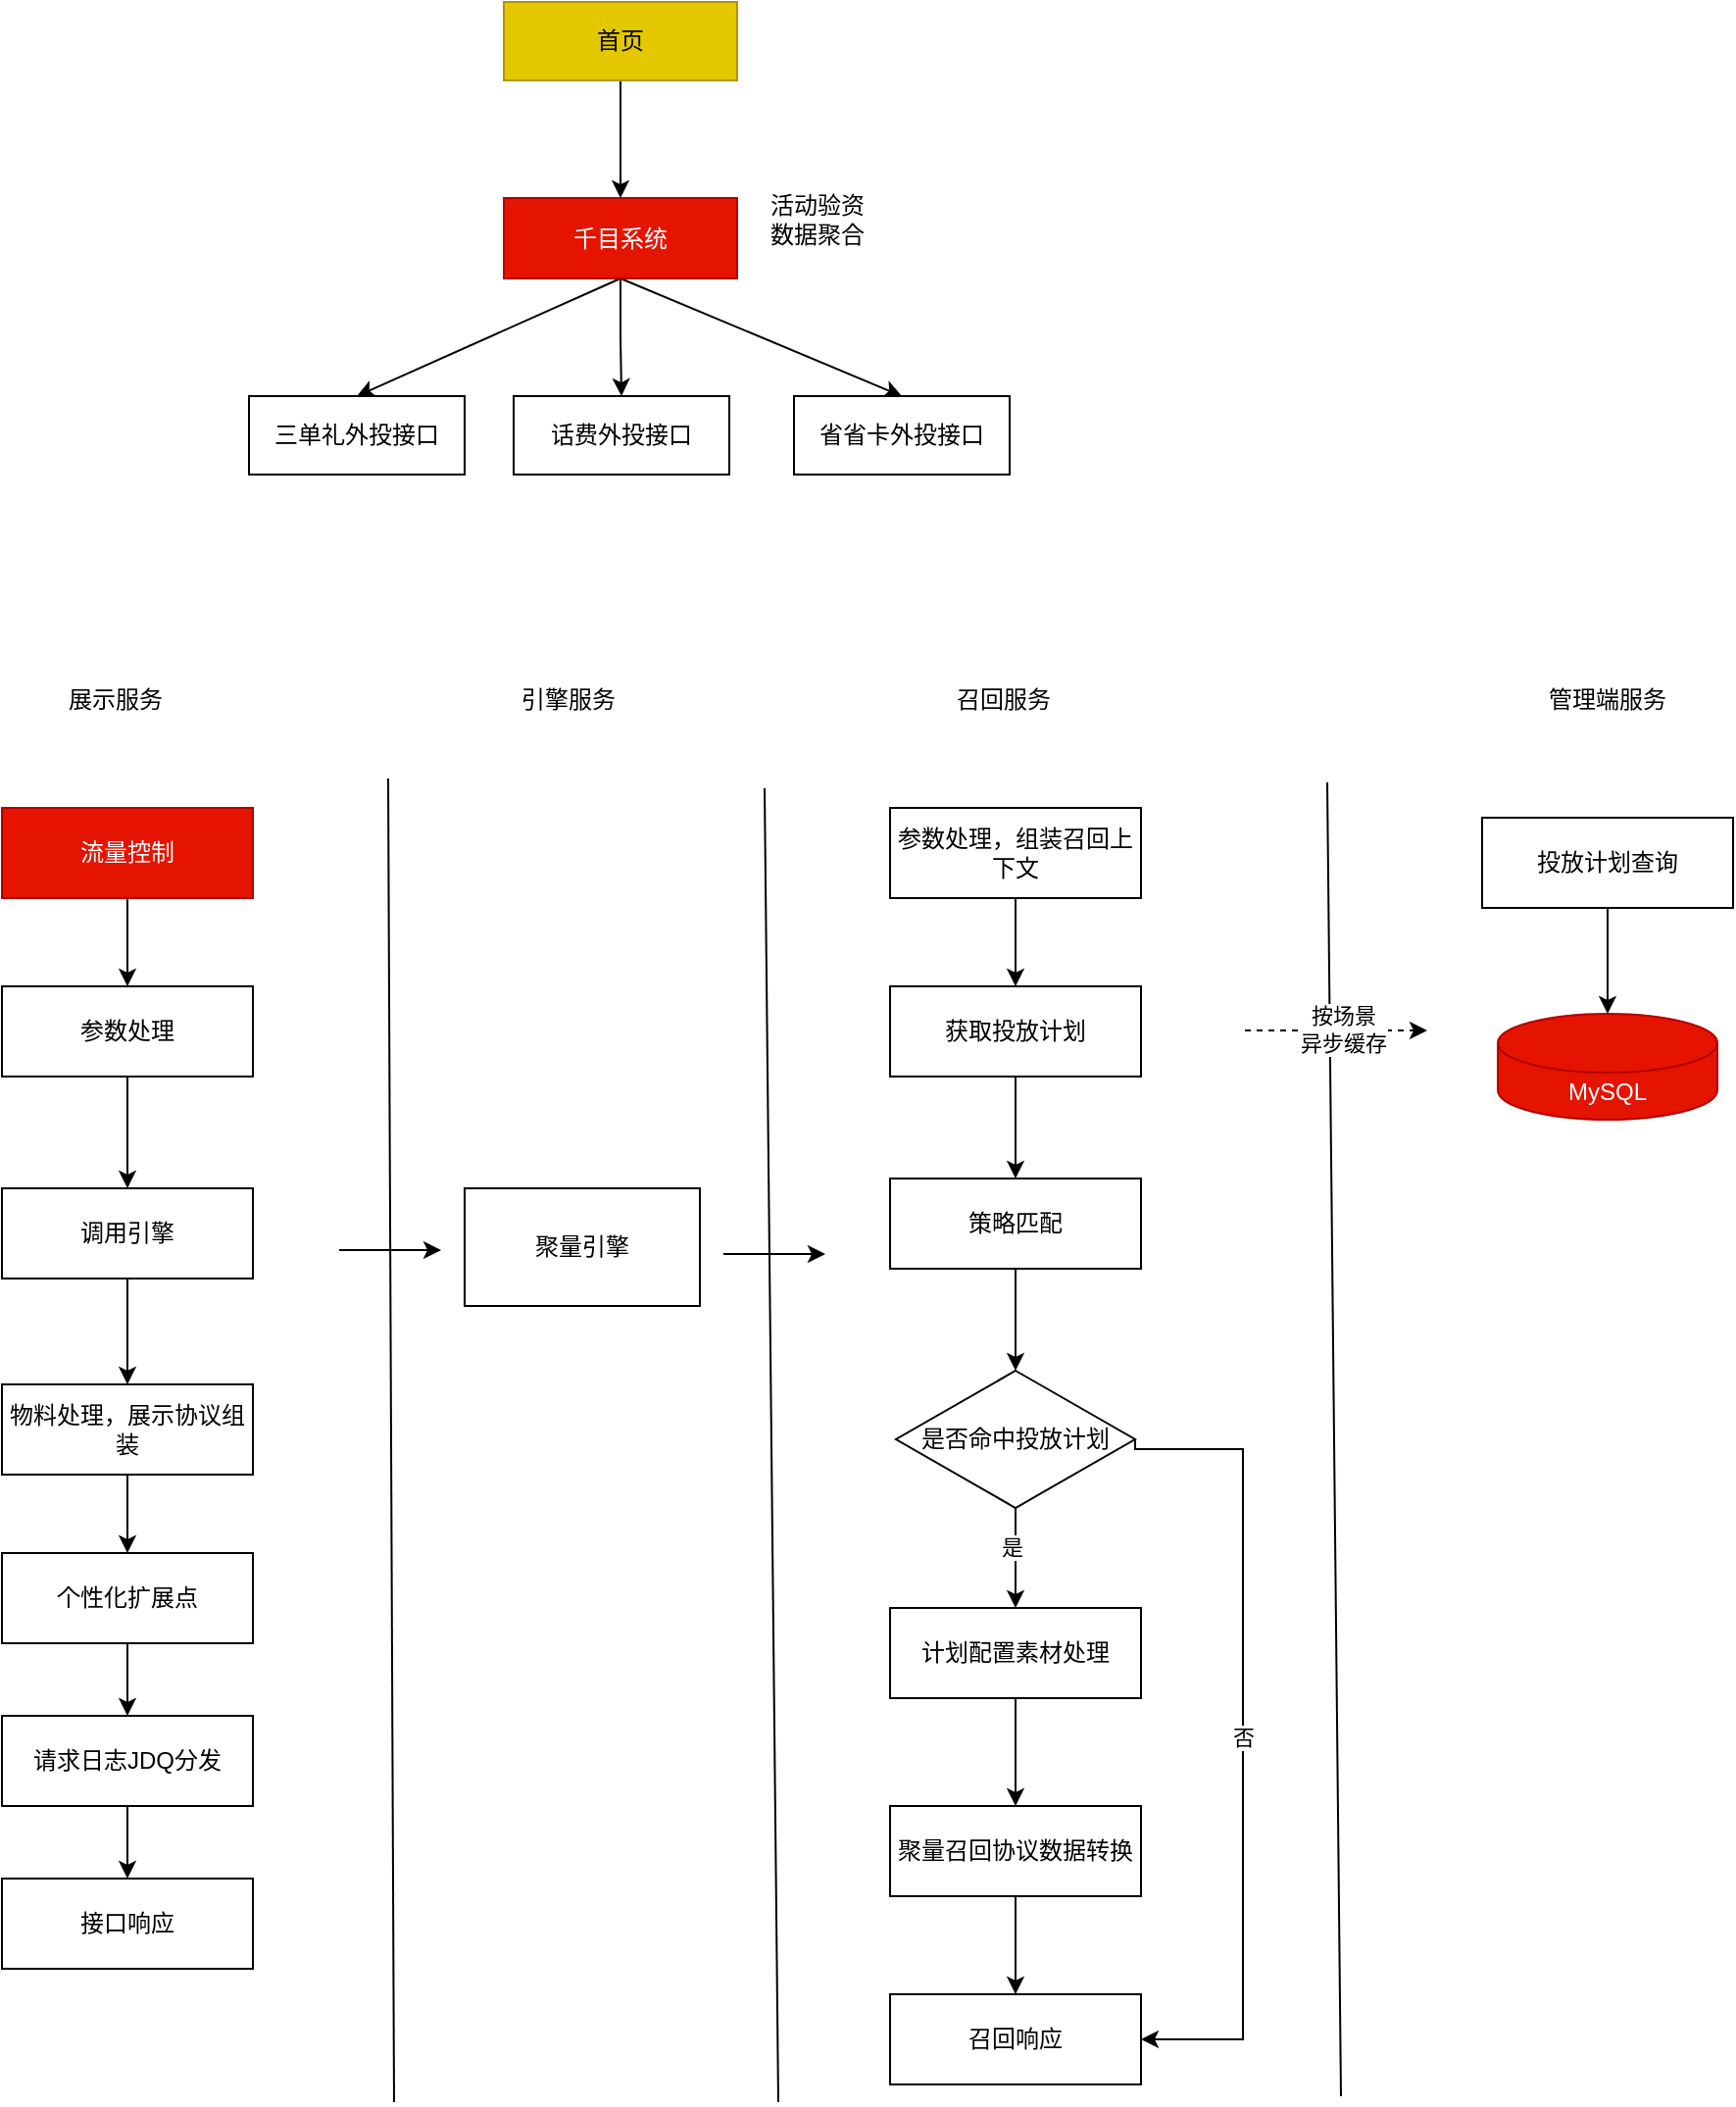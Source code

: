 <mxfile version="21.1.4" type="github">
  <diagram name="第 1 页" id="cTXhzEJ9n4TDVEFNR6YO">
    <mxGraphModel dx="1306" dy="798" grid="0" gridSize="10" guides="1" tooltips="1" connect="1" arrows="1" fold="1" page="1" pageScale="1" pageWidth="827" pageHeight="1169" math="0" shadow="0">
      <root>
        <mxCell id="0" />
        <mxCell id="1" parent="0" />
        <mxCell id="Xtmy36vnMTvoriy4tiQI-6" value="" style="edgeStyle=orthogonalEdgeStyle;rounded=0;orthogonalLoop=1;jettySize=auto;html=1;" edge="1" parent="1" source="Xtmy36vnMTvoriy4tiQI-1" target="Xtmy36vnMTvoriy4tiQI-2">
          <mxGeometry relative="1" as="geometry" />
        </mxCell>
        <mxCell id="Xtmy36vnMTvoriy4tiQI-1" value="首页" style="rounded=0;whiteSpace=wrap;html=1;fillColor=#e3c800;strokeColor=#B09500;fontColor=#000000;" vertex="1" parent="1">
          <mxGeometry x="310" y="339" width="119" height="40" as="geometry" />
        </mxCell>
        <mxCell id="Xtmy36vnMTvoriy4tiQI-7" value="" style="edgeStyle=orthogonalEdgeStyle;rounded=0;orthogonalLoop=1;jettySize=auto;html=1;" edge="1" parent="1" source="Xtmy36vnMTvoriy4tiQI-2" target="Xtmy36vnMTvoriy4tiQI-4">
          <mxGeometry relative="1" as="geometry" />
        </mxCell>
        <mxCell id="Xtmy36vnMTvoriy4tiQI-8" style="rounded=0;orthogonalLoop=1;jettySize=auto;html=1;exitX=0.5;exitY=1;exitDx=0;exitDy=0;entryX=0.5;entryY=0;entryDx=0;entryDy=0;" edge="1" parent="1" source="Xtmy36vnMTvoriy4tiQI-2" target="Xtmy36vnMTvoriy4tiQI-3">
          <mxGeometry relative="1" as="geometry" />
        </mxCell>
        <mxCell id="Xtmy36vnMTvoriy4tiQI-9" style="rounded=0;orthogonalLoop=1;jettySize=auto;html=1;exitX=0.5;exitY=1;exitDx=0;exitDy=0;entryX=0.5;entryY=0;entryDx=0;entryDy=0;" edge="1" parent="1" source="Xtmy36vnMTvoriy4tiQI-2" target="Xtmy36vnMTvoriy4tiQI-5">
          <mxGeometry relative="1" as="geometry" />
        </mxCell>
        <mxCell id="Xtmy36vnMTvoriy4tiQI-2" value="千目系统" style="rounded=0;whiteSpace=wrap;html=1;fillColor=#e51400;strokeColor=#B20000;fontColor=#ffffff;" vertex="1" parent="1">
          <mxGeometry x="310" y="439" width="119" height="41" as="geometry" />
        </mxCell>
        <mxCell id="Xtmy36vnMTvoriy4tiQI-3" value="三单礼外投接口" style="rounded=0;whiteSpace=wrap;html=1;" vertex="1" parent="1">
          <mxGeometry x="180" y="540" width="110" height="40" as="geometry" />
        </mxCell>
        <mxCell id="Xtmy36vnMTvoriy4tiQI-4" value="话费外投接口" style="rounded=0;whiteSpace=wrap;html=1;" vertex="1" parent="1">
          <mxGeometry x="315" y="540" width="110" height="40" as="geometry" />
        </mxCell>
        <mxCell id="Xtmy36vnMTvoriy4tiQI-5" value="省省卡外投接口" style="rounded=0;whiteSpace=wrap;html=1;" vertex="1" parent="1">
          <mxGeometry x="458" y="540" width="110" height="40" as="geometry" />
        </mxCell>
        <mxCell id="Xtmy36vnMTvoriy4tiQI-10" value="活动验资&lt;br&gt;数据聚合" style="text;html=1;strokeColor=none;fillColor=none;align=center;verticalAlign=middle;whiteSpace=wrap;rounded=0;" vertex="1" parent="1">
          <mxGeometry x="440" y="435" width="60" height="30" as="geometry" />
        </mxCell>
        <mxCell id="Xtmy36vnMTvoriy4tiQI-16" value="" style="edgeStyle=orthogonalEdgeStyle;rounded=0;orthogonalLoop=1;jettySize=auto;html=1;" edge="1" parent="1" source="Xtmy36vnMTvoriy4tiQI-12" target="Xtmy36vnMTvoriy4tiQI-13">
          <mxGeometry relative="1" as="geometry" />
        </mxCell>
        <mxCell id="Xtmy36vnMTvoriy4tiQI-12" value="参数处理，组装召回上下文" style="rounded=0;whiteSpace=wrap;html=1;" vertex="1" parent="1">
          <mxGeometry x="507" y="750" width="128" height="46" as="geometry" />
        </mxCell>
        <mxCell id="Xtmy36vnMTvoriy4tiQI-18" value="" style="edgeStyle=orthogonalEdgeStyle;rounded=0;orthogonalLoop=1;jettySize=auto;html=1;" edge="1" parent="1" source="Xtmy36vnMTvoriy4tiQI-13" target="Xtmy36vnMTvoriy4tiQI-17">
          <mxGeometry relative="1" as="geometry" />
        </mxCell>
        <mxCell id="Xtmy36vnMTvoriy4tiQI-13" value="获取投放计划" style="rounded=0;whiteSpace=wrap;html=1;" vertex="1" parent="1">
          <mxGeometry x="507" y="841" width="128" height="46" as="geometry" />
        </mxCell>
        <mxCell id="Xtmy36vnMTvoriy4tiQI-14" value="" style="endArrow=none;html=1;rounded=0;" edge="1" parent="1">
          <mxGeometry width="50" height="50" relative="1" as="geometry">
            <mxPoint x="450" y="1410" as="sourcePoint" />
            <mxPoint x="443" y="740" as="targetPoint" />
          </mxGeometry>
        </mxCell>
        <mxCell id="Xtmy36vnMTvoriy4tiQI-15" value="" style="endArrow=none;html=1;rounded=0;" edge="1" parent="1">
          <mxGeometry width="50" height="50" relative="1" as="geometry">
            <mxPoint x="254" y="1410" as="sourcePoint" />
            <mxPoint x="251" y="735" as="targetPoint" />
          </mxGeometry>
        </mxCell>
        <mxCell id="Xtmy36vnMTvoriy4tiQI-53" value="" style="edgeStyle=orthogonalEdgeStyle;rounded=0;orthogonalLoop=1;jettySize=auto;html=1;" edge="1" parent="1" source="Xtmy36vnMTvoriy4tiQI-17" target="Xtmy36vnMTvoriy4tiQI-52">
          <mxGeometry relative="1" as="geometry" />
        </mxCell>
        <mxCell id="Xtmy36vnMTvoriy4tiQI-17" value="策略匹配" style="rounded=0;whiteSpace=wrap;html=1;" vertex="1" parent="1">
          <mxGeometry x="507" y="939" width="128" height="46" as="geometry" />
        </mxCell>
        <mxCell id="Xtmy36vnMTvoriy4tiQI-19" value="" style="edgeStyle=orthogonalEdgeStyle;rounded=0;orthogonalLoop=1;jettySize=auto;html=1;" edge="1" parent="1" source="Xtmy36vnMTvoriy4tiQI-20" target="Xtmy36vnMTvoriy4tiQI-22">
          <mxGeometry relative="1" as="geometry" />
        </mxCell>
        <mxCell id="Xtmy36vnMTvoriy4tiQI-20" value="参数处理" style="rounded=0;whiteSpace=wrap;html=1;" vertex="1" parent="1">
          <mxGeometry x="54" y="841" width="128" height="46" as="geometry" />
        </mxCell>
        <mxCell id="Xtmy36vnMTvoriy4tiQI-21" value="" style="edgeStyle=orthogonalEdgeStyle;rounded=0;orthogonalLoop=1;jettySize=auto;html=1;" edge="1" parent="1" source="Xtmy36vnMTvoriy4tiQI-22" target="Xtmy36vnMTvoriy4tiQI-23">
          <mxGeometry relative="1" as="geometry" />
        </mxCell>
        <mxCell id="Xtmy36vnMTvoriy4tiQI-22" value="调用引擎" style="rounded=0;whiteSpace=wrap;html=1;" vertex="1" parent="1">
          <mxGeometry x="54" y="944" width="128" height="46" as="geometry" />
        </mxCell>
        <mxCell id="Xtmy36vnMTvoriy4tiQI-31" value="" style="edgeStyle=orthogonalEdgeStyle;rounded=0;orthogonalLoop=1;jettySize=auto;html=1;" edge="1" parent="1" source="Xtmy36vnMTvoriy4tiQI-23" target="Xtmy36vnMTvoriy4tiQI-30">
          <mxGeometry relative="1" as="geometry" />
        </mxCell>
        <mxCell id="Xtmy36vnMTvoriy4tiQI-23" value="物料处理，展示协议组装" style="rounded=0;whiteSpace=wrap;html=1;" vertex="1" parent="1">
          <mxGeometry x="54" y="1044" width="128" height="46" as="geometry" />
        </mxCell>
        <mxCell id="Xtmy36vnMTvoriy4tiQI-24" value="聚量引擎" style="rounded=0;whiteSpace=wrap;html=1;" vertex="1" parent="1">
          <mxGeometry x="290" y="944" width="120" height="60" as="geometry" />
        </mxCell>
        <mxCell id="Xtmy36vnMTvoriy4tiQI-25" value="" style="endArrow=classic;html=1;rounded=0;" edge="1" parent="1">
          <mxGeometry width="50" height="50" relative="1" as="geometry">
            <mxPoint x="226" y="975.5" as="sourcePoint" />
            <mxPoint x="278" y="975.5" as="targetPoint" />
          </mxGeometry>
        </mxCell>
        <mxCell id="Xtmy36vnMTvoriy4tiQI-26" value="" style="endArrow=classic;html=1;rounded=0;" edge="1" parent="1">
          <mxGeometry width="50" height="50" relative="1" as="geometry">
            <mxPoint x="422" y="977.5" as="sourcePoint" />
            <mxPoint x="474" y="977.5" as="targetPoint" />
          </mxGeometry>
        </mxCell>
        <mxCell id="Xtmy36vnMTvoriy4tiQI-29" value="" style="edgeStyle=orthogonalEdgeStyle;rounded=0;orthogonalLoop=1;jettySize=auto;html=1;" edge="1" parent="1" source="Xtmy36vnMTvoriy4tiQI-28" target="Xtmy36vnMTvoriy4tiQI-20">
          <mxGeometry relative="1" as="geometry" />
        </mxCell>
        <mxCell id="Xtmy36vnMTvoriy4tiQI-28" value="流量控制" style="rounded=0;whiteSpace=wrap;html=1;fillColor=#e51400;fontColor=#ffffff;strokeColor=#B20000;" vertex="1" parent="1">
          <mxGeometry x="54" y="750" width="128" height="46" as="geometry" />
        </mxCell>
        <mxCell id="Xtmy36vnMTvoriy4tiQI-33" value="" style="edgeStyle=orthogonalEdgeStyle;rounded=0;orthogonalLoop=1;jettySize=auto;html=1;" edge="1" parent="1" source="Xtmy36vnMTvoriy4tiQI-30" target="Xtmy36vnMTvoriy4tiQI-32">
          <mxGeometry relative="1" as="geometry" />
        </mxCell>
        <mxCell id="Xtmy36vnMTvoriy4tiQI-30" value="个性化扩展点" style="rounded=0;whiteSpace=wrap;html=1;" vertex="1" parent="1">
          <mxGeometry x="54" y="1130" width="128" height="46" as="geometry" />
        </mxCell>
        <mxCell id="Xtmy36vnMTvoriy4tiQI-35" value="" style="edgeStyle=orthogonalEdgeStyle;rounded=0;orthogonalLoop=1;jettySize=auto;html=1;" edge="1" parent="1" source="Xtmy36vnMTvoriy4tiQI-32" target="Xtmy36vnMTvoriy4tiQI-34">
          <mxGeometry relative="1" as="geometry" />
        </mxCell>
        <mxCell id="Xtmy36vnMTvoriy4tiQI-32" value="请求日志JDQ分发" style="rounded=0;whiteSpace=wrap;html=1;" vertex="1" parent="1">
          <mxGeometry x="54" y="1213" width="128" height="46" as="geometry" />
        </mxCell>
        <mxCell id="Xtmy36vnMTvoriy4tiQI-34" value="接口响应" style="rounded=0;whiteSpace=wrap;html=1;" vertex="1" parent="1">
          <mxGeometry x="54" y="1296" width="128" height="46" as="geometry" />
        </mxCell>
        <mxCell id="Xtmy36vnMTvoriy4tiQI-49" value="" style="edgeStyle=orthogonalEdgeStyle;rounded=0;orthogonalLoop=1;jettySize=auto;html=1;" edge="1" parent="1" source="Xtmy36vnMTvoriy4tiQI-45" target="Xtmy36vnMTvoriy4tiQI-48">
          <mxGeometry relative="1" as="geometry" />
        </mxCell>
        <mxCell id="Xtmy36vnMTvoriy4tiQI-45" value="计划配置素材处理" style="rounded=0;whiteSpace=wrap;html=1;" vertex="1" parent="1">
          <mxGeometry x="507" y="1158" width="128" height="46" as="geometry" />
        </mxCell>
        <mxCell id="Xtmy36vnMTvoriy4tiQI-51" value="" style="edgeStyle=orthogonalEdgeStyle;rounded=0;orthogonalLoop=1;jettySize=auto;html=1;" edge="1" parent="1" source="Xtmy36vnMTvoriy4tiQI-48" target="Xtmy36vnMTvoriy4tiQI-50">
          <mxGeometry relative="1" as="geometry" />
        </mxCell>
        <mxCell id="Xtmy36vnMTvoriy4tiQI-48" value="聚量召回协议数据转换" style="rounded=0;whiteSpace=wrap;html=1;" vertex="1" parent="1">
          <mxGeometry x="507" y="1259" width="128" height="46" as="geometry" />
        </mxCell>
        <mxCell id="Xtmy36vnMTvoriy4tiQI-50" value="召回响应" style="rounded=0;whiteSpace=wrap;html=1;" vertex="1" parent="1">
          <mxGeometry x="507" y="1355" width="128" height="46" as="geometry" />
        </mxCell>
        <mxCell id="Xtmy36vnMTvoriy4tiQI-54" value="" style="edgeStyle=orthogonalEdgeStyle;rounded=0;orthogonalLoop=1;jettySize=auto;html=1;" edge="1" parent="1" source="Xtmy36vnMTvoriy4tiQI-52" target="Xtmy36vnMTvoriy4tiQI-45">
          <mxGeometry relative="1" as="geometry" />
        </mxCell>
        <mxCell id="Xtmy36vnMTvoriy4tiQI-56" value="是" style="edgeLabel;html=1;align=center;verticalAlign=middle;resizable=0;points=[];" vertex="1" connectable="0" parent="Xtmy36vnMTvoriy4tiQI-54">
          <mxGeometry x="-0.217" y="1" relative="1" as="geometry">
            <mxPoint x="-3" as="offset" />
          </mxGeometry>
        </mxCell>
        <mxCell id="Xtmy36vnMTvoriy4tiQI-55" value="否" style="edgeStyle=orthogonalEdgeStyle;rounded=0;orthogonalLoop=1;jettySize=auto;html=1;exitX=1;exitY=0.5;exitDx=0;exitDy=0;entryX=1;entryY=0.5;entryDx=0;entryDy=0;" edge="1" parent="1" source="Xtmy36vnMTvoriy4tiQI-52" target="Xtmy36vnMTvoriy4tiQI-50">
          <mxGeometry relative="1" as="geometry">
            <Array as="points">
              <mxPoint x="687" y="1077" />
              <mxPoint x="687" y="1378" />
            </Array>
          </mxGeometry>
        </mxCell>
        <mxCell id="Xtmy36vnMTvoriy4tiQI-52" value="是否命中投放计划" style="rhombus;whiteSpace=wrap;html=1;rounded=0;" vertex="1" parent="1">
          <mxGeometry x="510" y="1037" width="122" height="70" as="geometry" />
        </mxCell>
        <mxCell id="Xtmy36vnMTvoriy4tiQI-57" value="" style="endArrow=none;html=1;rounded=0;" edge="1" parent="1">
          <mxGeometry width="50" height="50" relative="1" as="geometry">
            <mxPoint x="737" y="1407" as="sourcePoint" />
            <mxPoint x="730" y="737" as="targetPoint" />
          </mxGeometry>
        </mxCell>
        <mxCell id="Xtmy36vnMTvoriy4tiQI-58" value="" style="endArrow=classic;html=1;rounded=0;dashed=1;" edge="1" parent="1">
          <mxGeometry width="50" height="50" relative="1" as="geometry">
            <mxPoint x="688" y="863.5" as="sourcePoint" />
            <mxPoint x="781" y="863.5" as="targetPoint" />
          </mxGeometry>
        </mxCell>
        <mxCell id="Xtmy36vnMTvoriy4tiQI-59" value="按场景&lt;br&gt;异步缓存" style="edgeLabel;html=1;align=center;verticalAlign=middle;resizable=0;points=[];" vertex="1" connectable="0" parent="Xtmy36vnMTvoriy4tiQI-58">
          <mxGeometry x="0.077" y="1" relative="1" as="geometry">
            <mxPoint as="offset" />
          </mxGeometry>
        </mxCell>
        <mxCell id="Xtmy36vnMTvoriy4tiQI-62" value="" style="edgeStyle=orthogonalEdgeStyle;rounded=0;orthogonalLoop=1;jettySize=auto;html=1;" edge="1" parent="1" source="Xtmy36vnMTvoriy4tiQI-60" target="Xtmy36vnMTvoriy4tiQI-61">
          <mxGeometry relative="1" as="geometry" />
        </mxCell>
        <mxCell id="Xtmy36vnMTvoriy4tiQI-60" value="投放计划查询" style="rounded=0;whiteSpace=wrap;html=1;" vertex="1" parent="1">
          <mxGeometry x="809" y="755" width="128" height="46" as="geometry" />
        </mxCell>
        <mxCell id="Xtmy36vnMTvoriy4tiQI-61" value="MySQL" style="shape=cylinder3;whiteSpace=wrap;html=1;boundedLbl=1;backgroundOutline=1;size=15;fillColor=#e51400;fontColor=#ffffff;strokeColor=#B20000;" vertex="1" parent="1">
          <mxGeometry x="817" y="855" width="112" height="54" as="geometry" />
        </mxCell>
        <mxCell id="Xtmy36vnMTvoriy4tiQI-63" value="展示服务" style="text;html=1;strokeColor=none;fillColor=none;align=center;verticalAlign=middle;whiteSpace=wrap;rounded=0;" vertex="1" parent="1">
          <mxGeometry x="82" y="680" width="60" height="30" as="geometry" />
        </mxCell>
        <mxCell id="Xtmy36vnMTvoriy4tiQI-64" value="召回服务" style="text;html=1;strokeColor=none;fillColor=none;align=center;verticalAlign=middle;whiteSpace=wrap;rounded=0;" vertex="1" parent="1">
          <mxGeometry x="535" y="680" width="60" height="30" as="geometry" />
        </mxCell>
        <mxCell id="Xtmy36vnMTvoriy4tiQI-65" value="管理端服务" style="text;html=1;strokeColor=none;fillColor=none;align=center;verticalAlign=middle;whiteSpace=wrap;rounded=0;" vertex="1" parent="1">
          <mxGeometry x="832" y="684.5" width="82" height="21" as="geometry" />
        </mxCell>
        <mxCell id="Xtmy36vnMTvoriy4tiQI-71" value="引擎服务" style="text;html=1;strokeColor=none;fillColor=none;align=center;verticalAlign=middle;whiteSpace=wrap;rounded=0;" vertex="1" parent="1">
          <mxGeometry x="313" y="680" width="60" height="30" as="geometry" />
        </mxCell>
      </root>
    </mxGraphModel>
  </diagram>
</mxfile>
